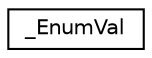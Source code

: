 digraph "Graphical Class Hierarchy"
{
  edge [fontname="Helvetica",fontsize="10",labelfontname="Helvetica",labelfontsize="10"];
  node [fontname="Helvetica",fontsize="10",shape=record];
  rankdir="LR";
  Node1 [label="_EnumVal",height=0.2,width=0.4,color="black", fillcolor="white", style="filled",URL="$struct___enum_val.html"];
}
